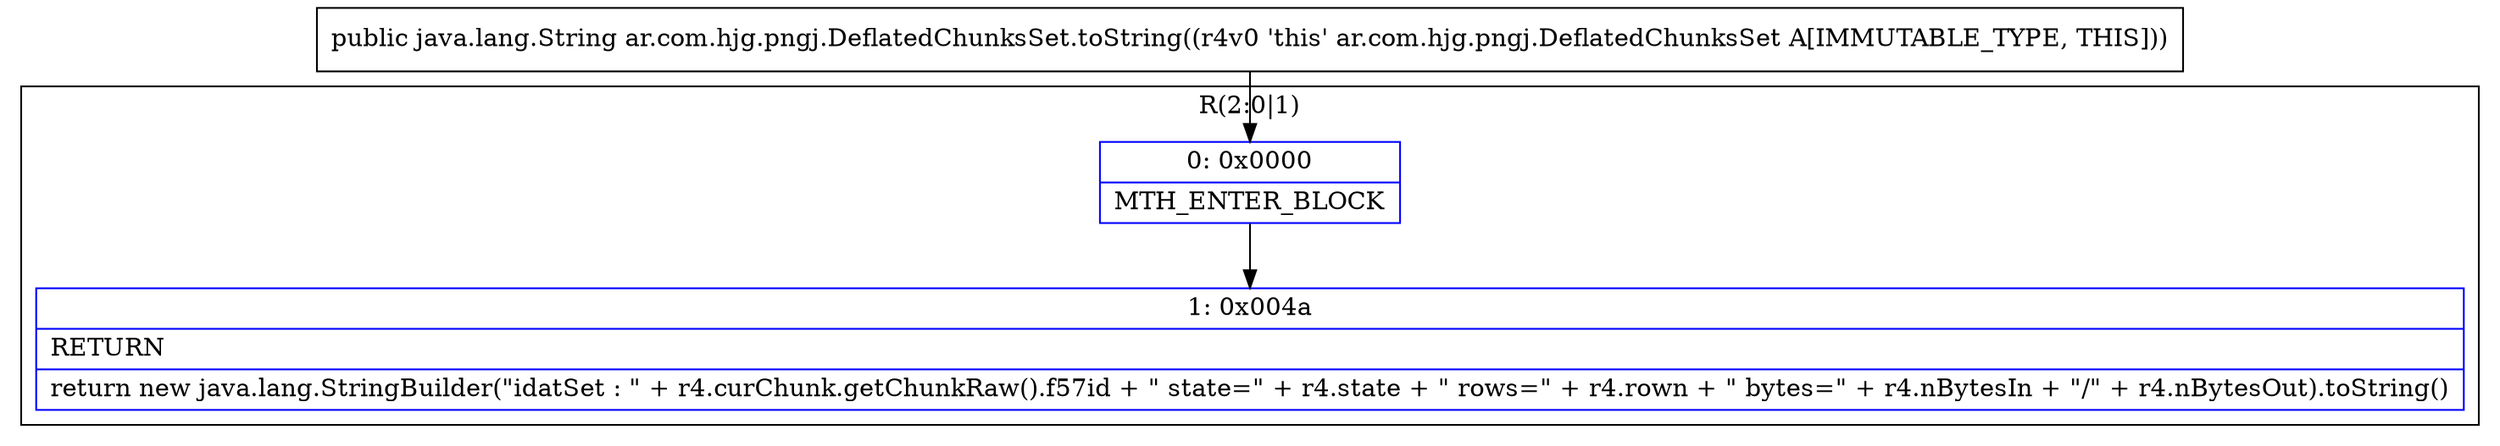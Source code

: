 digraph "CFG forar.com.hjg.pngj.DeflatedChunksSet.toString()Ljava\/lang\/String;" {
subgraph cluster_Region_1897804514 {
label = "R(2:0|1)";
node [shape=record,color=blue];
Node_0 [shape=record,label="{0\:\ 0x0000|MTH_ENTER_BLOCK\l}"];
Node_1 [shape=record,label="{1\:\ 0x004a|RETURN\l|return new java.lang.StringBuilder(\"idatSet : \" + r4.curChunk.getChunkRaw().f57id + \" state=\" + r4.state + \" rows=\" + r4.rown + \" bytes=\" + r4.nBytesIn + \"\/\" + r4.nBytesOut).toString()\l}"];
}
MethodNode[shape=record,label="{public java.lang.String ar.com.hjg.pngj.DeflatedChunksSet.toString((r4v0 'this' ar.com.hjg.pngj.DeflatedChunksSet A[IMMUTABLE_TYPE, THIS])) }"];
MethodNode -> Node_0;
Node_0 -> Node_1;
}


